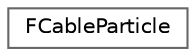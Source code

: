 digraph "Graphical Class Hierarchy"
{
 // INTERACTIVE_SVG=YES
 // LATEX_PDF_SIZE
  bgcolor="transparent";
  edge [fontname=Helvetica,fontsize=10,labelfontname=Helvetica,labelfontsize=10];
  node [fontname=Helvetica,fontsize=10,shape=box,height=0.2,width=0.4];
  rankdir="LR";
  Node0 [id="Node000000",label="FCableParticle",height=0.2,width=0.4,color="grey40", fillcolor="white", style="filled",URL="$dc/d25/structFCableParticle.html",tooltip="Struct containing information about a point along the cable."];
}
